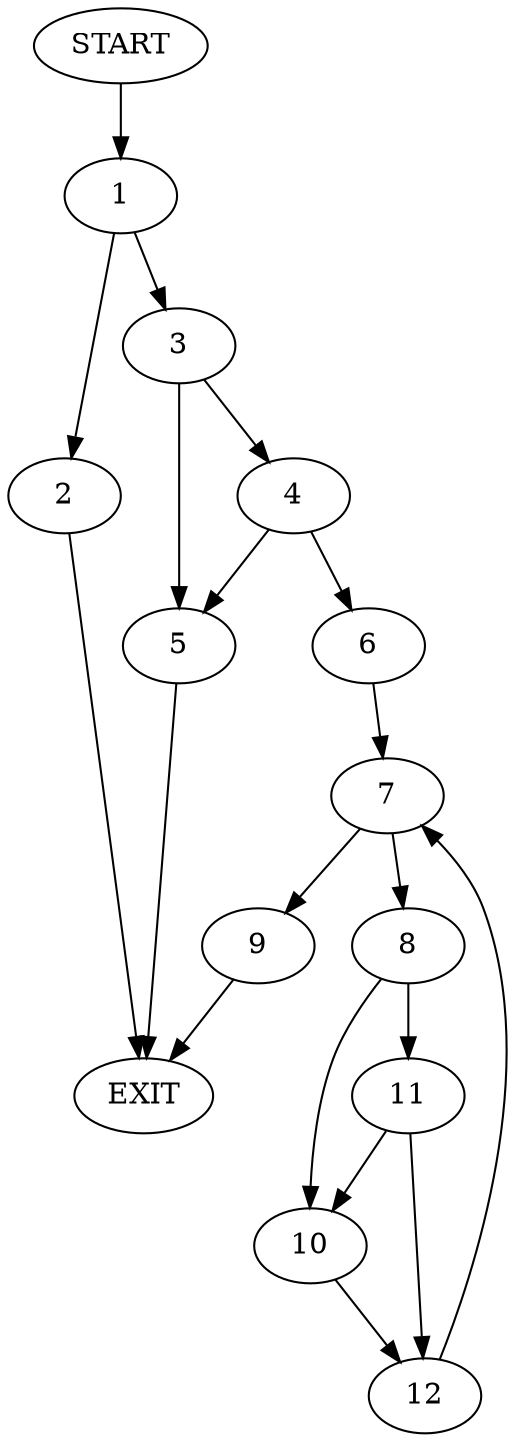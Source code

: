 digraph {
0 [label="START"]
13 [label="EXIT"]
0 -> 1
1 -> 2
1 -> 3
3 -> 4
3 -> 5
2 -> 13
5 -> 13
4 -> 5
4 -> 6
6 -> 7
7 -> 8
7 -> 9
8 -> 10
8 -> 11
9 -> 13
11 -> 10
11 -> 12
10 -> 12
12 -> 7
}
